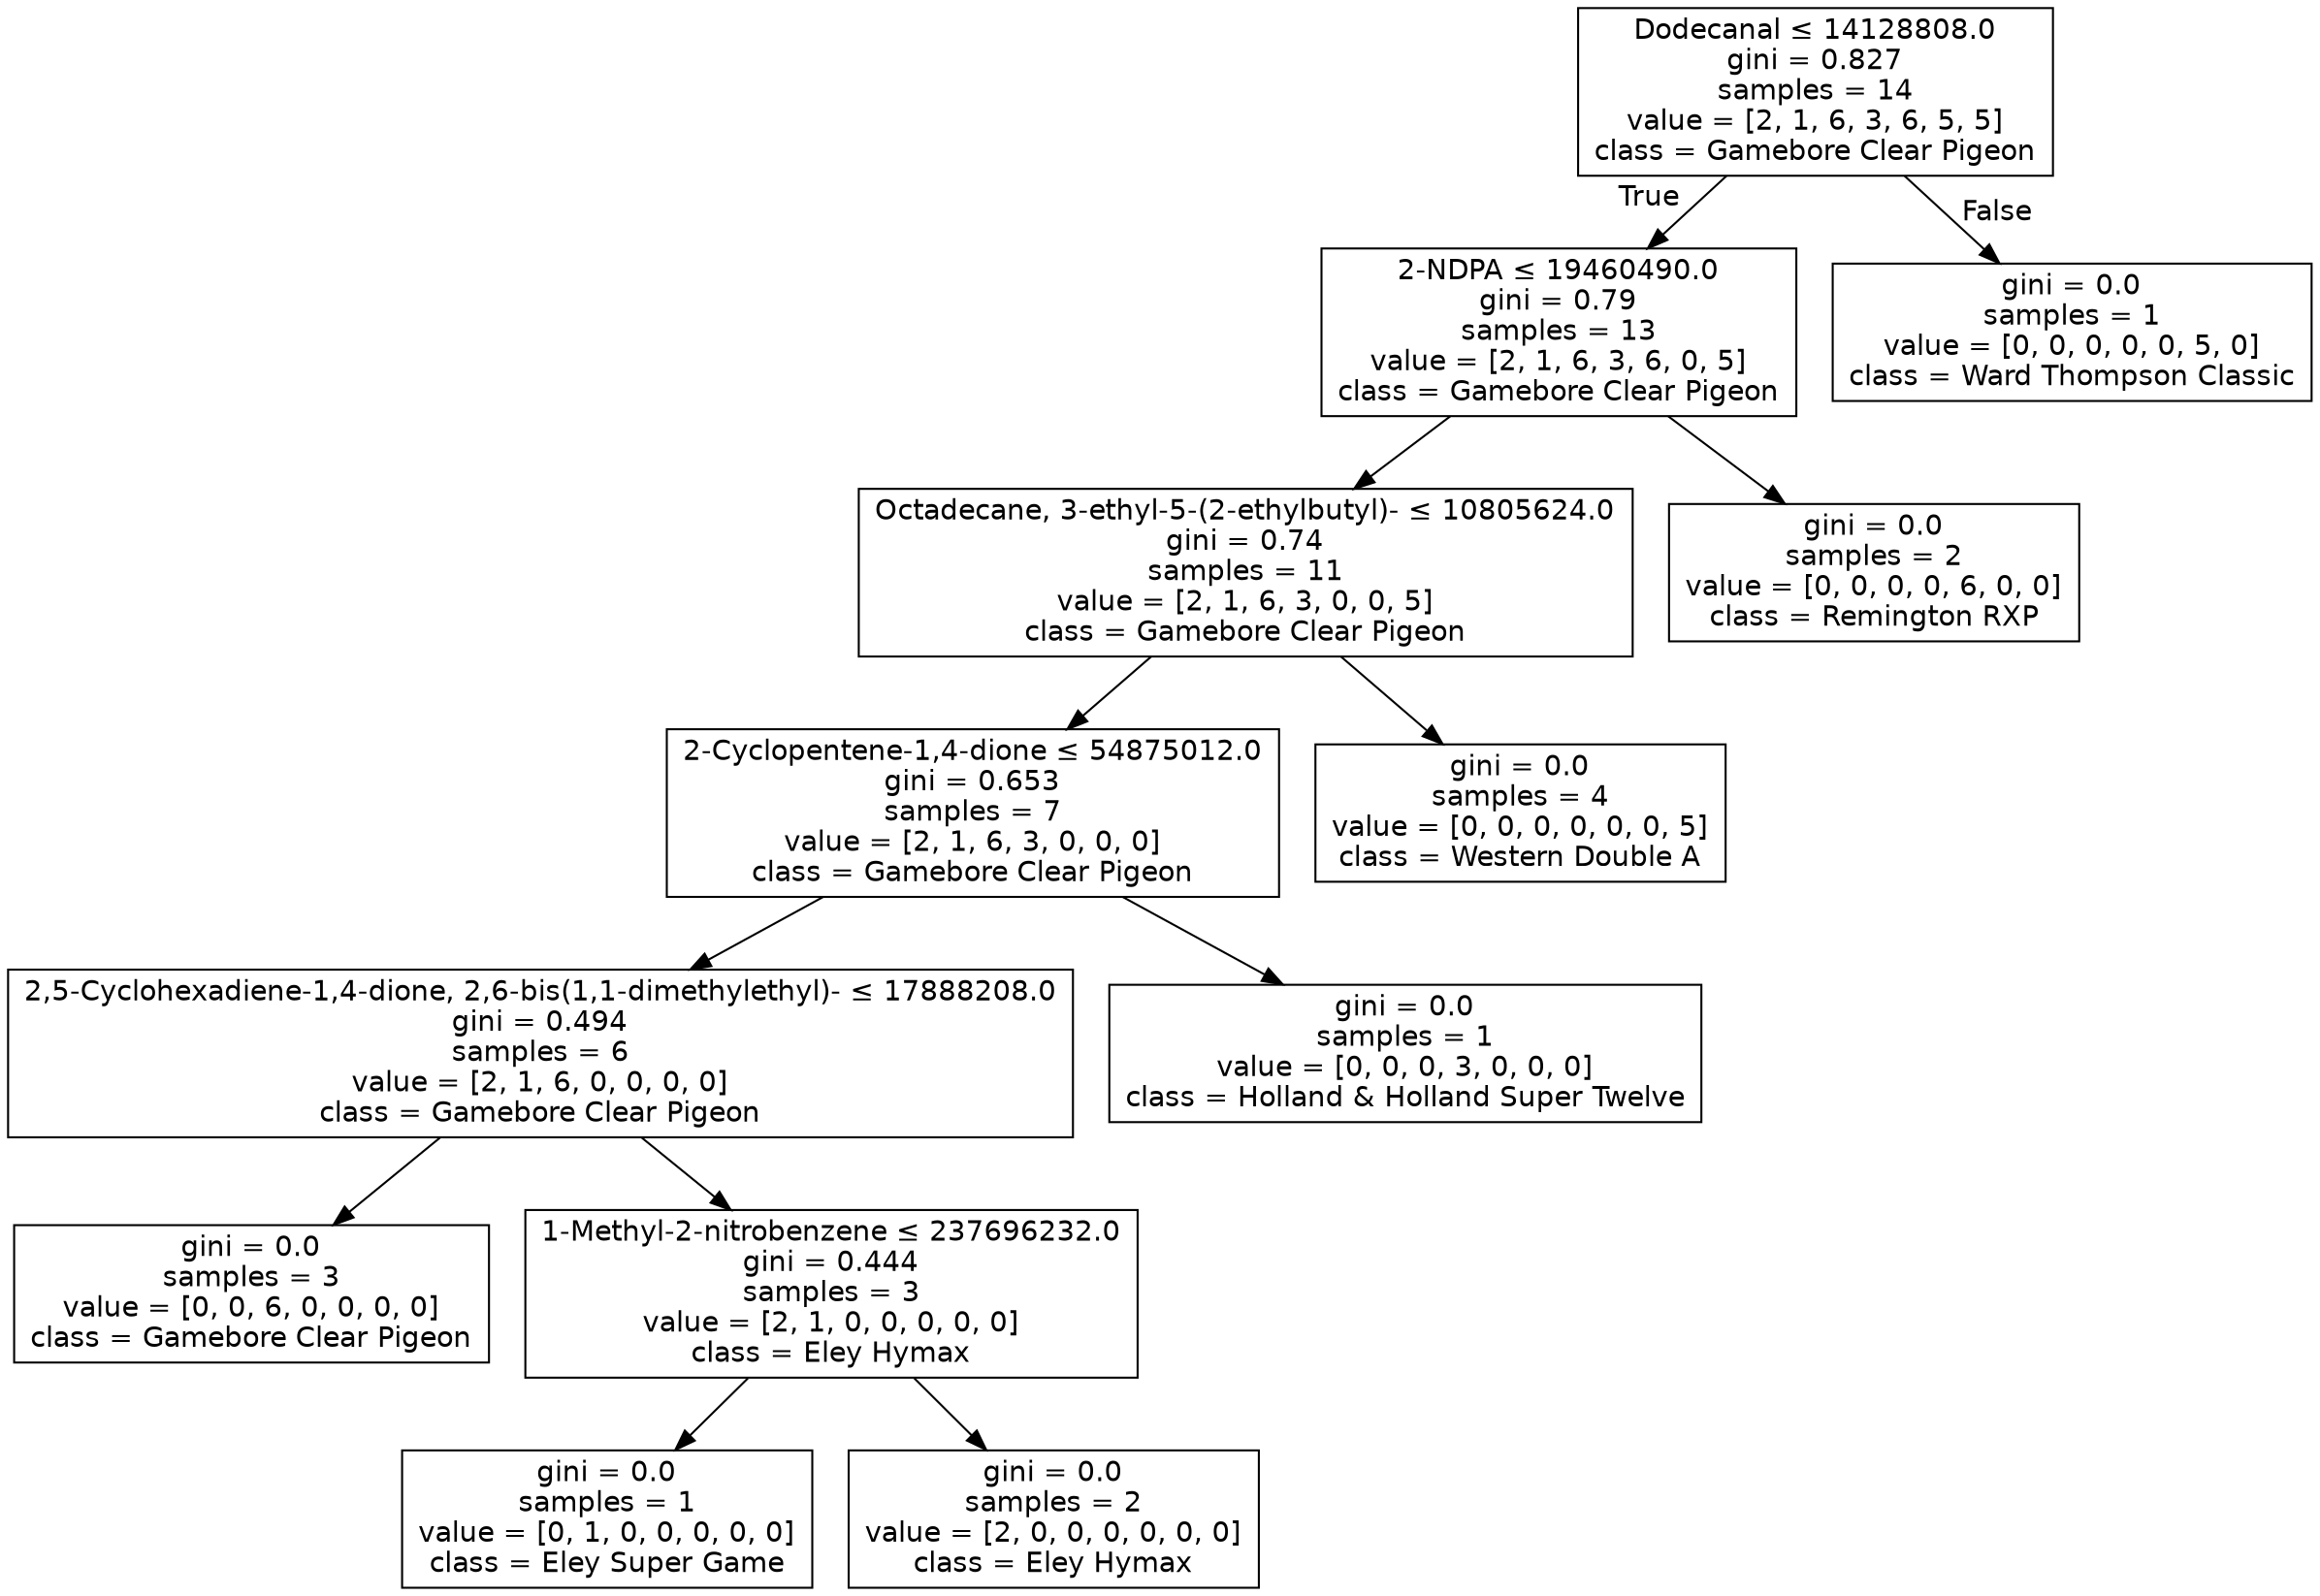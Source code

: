 digraph Tree {
node [shape=box, fontname="helvetica"] ;
edge [fontname="helvetica"] ;
0 [label=<Dodecanal &le; 14128808.0<br/>gini = 0.827<br/>samples = 14<br/>value = [2, 1, 6, 3, 6, 5, 5]<br/>class = Gamebore Clear Pigeon>] ;
1 [label=<2-NDPA &le; 19460490.0<br/>gini = 0.79<br/>samples = 13<br/>value = [2, 1, 6, 3, 6, 0, 5]<br/>class = Gamebore Clear Pigeon>] ;
0 -> 1 [labeldistance=2.5, labelangle=45, headlabel="True"] ;
2 [label=<Octadecane, 3-ethyl-5-(2-ethylbutyl)- &le; 10805624.0<br/>gini = 0.74<br/>samples = 11<br/>value = [2, 1, 6, 3, 0, 0, 5]<br/>class = Gamebore Clear Pigeon>] ;
1 -> 2 ;
3 [label=<2-Cyclopentene-1,4-dione &le; 54875012.0<br/>gini = 0.653<br/>samples = 7<br/>value = [2, 1, 6, 3, 0, 0, 0]<br/>class = Gamebore Clear Pigeon>] ;
2 -> 3 ;
4 [label=<2,5-Cyclohexadiene-1,4-dione, 2,6-bis(1,1-dimethylethyl)- &le; 17888208.0<br/>gini = 0.494<br/>samples = 6<br/>value = [2, 1, 6, 0, 0, 0, 0]<br/>class = Gamebore Clear Pigeon>] ;
3 -> 4 ;
5 [label=<gini = 0.0<br/>samples = 3<br/>value = [0, 0, 6, 0, 0, 0, 0]<br/>class = Gamebore Clear Pigeon>] ;
4 -> 5 ;
6 [label=<1-Methyl-2-nitrobenzene &le; 237696232.0<br/>gini = 0.444<br/>samples = 3<br/>value = [2, 1, 0, 0, 0, 0, 0]<br/>class = Eley Hymax>] ;
4 -> 6 ;
7 [label=<gini = 0.0<br/>samples = 1<br/>value = [0, 1, 0, 0, 0, 0, 0]<br/>class = Eley Super Game>] ;
6 -> 7 ;
8 [label=<gini = 0.0<br/>samples = 2<br/>value = [2, 0, 0, 0, 0, 0, 0]<br/>class = Eley Hymax>] ;
6 -> 8 ;
9 [label=<gini = 0.0<br/>samples = 1<br/>value = [0, 0, 0, 3, 0, 0, 0]<br/>class = Holland &amp; Holland Super Twelve>] ;
3 -> 9 ;
10 [label=<gini = 0.0<br/>samples = 4<br/>value = [0, 0, 0, 0, 0, 0, 5]<br/>class = Western Double A>] ;
2 -> 10 ;
11 [label=<gini = 0.0<br/>samples = 2<br/>value = [0, 0, 0, 0, 6, 0, 0]<br/>class = Remington RXP>] ;
1 -> 11 ;
12 [label=<gini = 0.0<br/>samples = 1<br/>value = [0, 0, 0, 0, 0, 5, 0]<br/>class = Ward Thompson Classic>] ;
0 -> 12 [labeldistance=2.5, labelangle=-45, headlabel="False"] ;
}
